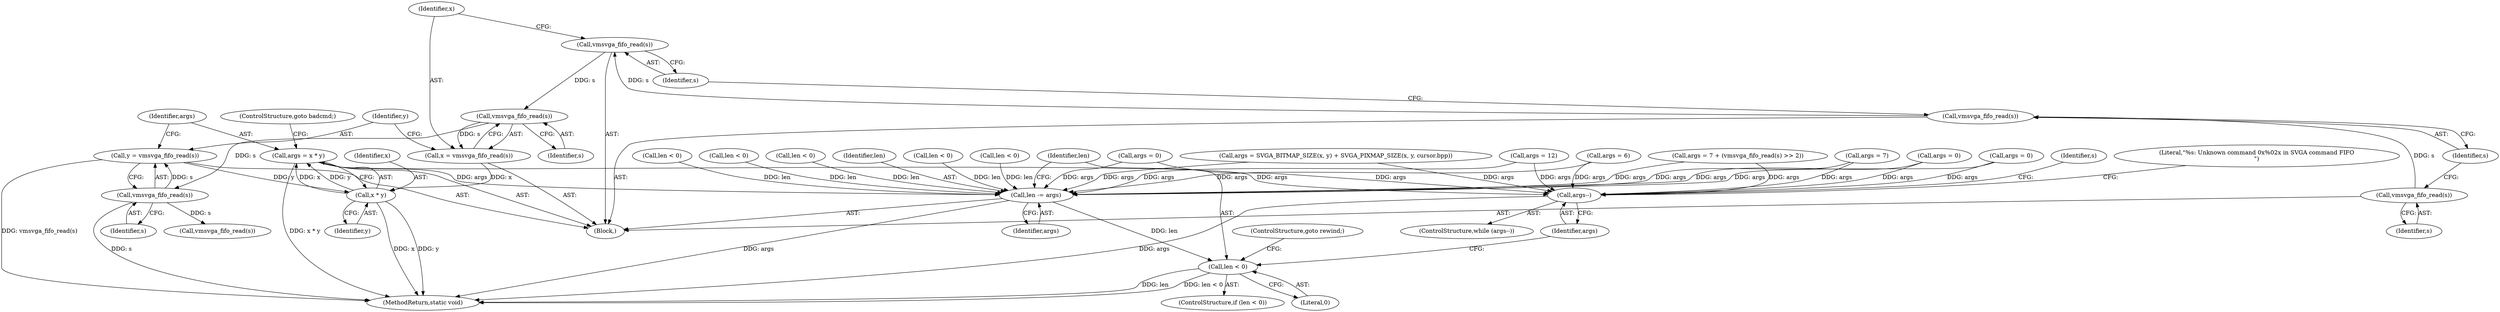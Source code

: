 digraph "0_qemu_167d97a3def77ee2dbf6e908b0ecbfe2103977db@integer" {
"1000457" [label="(Call,args = x * y)"];
"1000459" [label="(Call,x * y)"];
"1000449" [label="(Call,x = vmsvga_fifo_read(s))"];
"1000451" [label="(Call,vmsvga_fifo_read(s))"];
"1000447" [label="(Call,vmsvga_fifo_read(s))"];
"1000445" [label="(Call,vmsvga_fifo_read(s))"];
"1000443" [label="(Call,vmsvga_fifo_read(s))"];
"1000453" [label="(Call,y = vmsvga_fifo_read(s))"];
"1000455" [label="(Call,vmsvga_fifo_read(s))"];
"1000512" [label="(Call,len -= args)"];
"1000516" [label="(Call,len < 0)"];
"1000522" [label="(Call,args--)"];
"1000224" [label="(Call,args = 0)"];
"1000520" [label="(ControlStructure,goto rewind;)"];
"1000526" [label="(Identifier,s)"];
"1000452" [label="(Identifier,s)"];
"1000464" [label="(Call,args = 6)"];
"1000438" [label="(Call,len < 0)"];
"1000455" [label="(Call,vmsvga_fifo_read(s))"];
"1000275" [label="(Call,args = 0)"];
"1000443" [label="(Call,vmsvga_fifo_read(s))"];
"1000461" [label="(Identifier,y)"];
"1000523" [label="(Identifier,args)"];
"1000517" [label="(Identifier,len)"];
"1000454" [label="(Identifier,y)"];
"1000469" [label="(Call,args = 7)"];
"1000525" [label="(Call,vmsvga_fifo_read(s))"];
"1000458" [label="(Identifier,args)"];
"1000513" [label="(Identifier,len)"];
"1000514" [label="(Identifier,args)"];
"1000447" [label="(Call,vmsvga_fifo_read(s))"];
"1000521" [label="(ControlStructure,while (args--))"];
"1000508" [label="(Call,args = 0)"];
"1000453" [label="(Call,y = vmsvga_fifo_read(s))"];
"1000187" [label="(Call,len < 0)"];
"1000457" [label="(Call,args = x * y)"];
"1000487" [label="(Call,args = 7 + (vmsvga_fifo_read(s) >> 2))"];
"1000478" [label="(Call,len < 0)"];
"1000233" [label="(Call,len < 0)"];
"1000515" [label="(ControlStructure,if (len < 0))"];
"1000528" [label="(Literal,\"%s: Unknown command 0x%02x in SVGA command FIFO\n\")"];
"1000446" [label="(Identifier,s)"];
"1000522" [label="(Call,args--)"];
"1000284" [label="(Call,len < 0)"];
"1000516" [label="(Call,len < 0)"];
"1000518" [label="(Literal,0)"];
"1000331" [label="(Call,args = SVGA_BITMAP_SIZE(x, y) + SVGA_PIXMAP_SIZE(x, y, cursor.bpp))"];
"1000497" [label="(Call,args = 12)"];
"1000456" [label="(Identifier,s)"];
"1000450" [label="(Identifier,x)"];
"1000445" [label="(Call,vmsvga_fifo_read(s))"];
"1000448" [label="(Identifier,s)"];
"1000549" [label="(MethodReturn,static void)"];
"1000462" [label="(ControlStructure,goto badcmd;)"];
"1000451" [label="(Call,vmsvga_fifo_read(s))"];
"1000444" [label="(Identifier,s)"];
"1000449" [label="(Call,x = vmsvga_fifo_read(s))"];
"1000512" [label="(Call,len -= args)"];
"1000459" [label="(Call,x * y)"];
"1000460" [label="(Identifier,x)"];
"1000136" [label="(Block,)"];
"1000457" -> "1000136"  [label="AST: "];
"1000457" -> "1000459"  [label="CFG: "];
"1000458" -> "1000457"  [label="AST: "];
"1000459" -> "1000457"  [label="AST: "];
"1000462" -> "1000457"  [label="CFG: "];
"1000457" -> "1000549"  [label="DDG: x * y"];
"1000459" -> "1000457"  [label="DDG: x"];
"1000459" -> "1000457"  [label="DDG: y"];
"1000457" -> "1000512"  [label="DDG: args"];
"1000457" -> "1000522"  [label="DDG: args"];
"1000459" -> "1000461"  [label="CFG: "];
"1000460" -> "1000459"  [label="AST: "];
"1000461" -> "1000459"  [label="AST: "];
"1000459" -> "1000549"  [label="DDG: y"];
"1000459" -> "1000549"  [label="DDG: x"];
"1000449" -> "1000459"  [label="DDG: x"];
"1000453" -> "1000459"  [label="DDG: y"];
"1000449" -> "1000136"  [label="AST: "];
"1000449" -> "1000451"  [label="CFG: "];
"1000450" -> "1000449"  [label="AST: "];
"1000451" -> "1000449"  [label="AST: "];
"1000454" -> "1000449"  [label="CFG: "];
"1000451" -> "1000449"  [label="DDG: s"];
"1000451" -> "1000452"  [label="CFG: "];
"1000452" -> "1000451"  [label="AST: "];
"1000447" -> "1000451"  [label="DDG: s"];
"1000451" -> "1000455"  [label="DDG: s"];
"1000447" -> "1000136"  [label="AST: "];
"1000447" -> "1000448"  [label="CFG: "];
"1000448" -> "1000447"  [label="AST: "];
"1000450" -> "1000447"  [label="CFG: "];
"1000445" -> "1000447"  [label="DDG: s"];
"1000445" -> "1000136"  [label="AST: "];
"1000445" -> "1000446"  [label="CFG: "];
"1000446" -> "1000445"  [label="AST: "];
"1000448" -> "1000445"  [label="CFG: "];
"1000443" -> "1000445"  [label="DDG: s"];
"1000443" -> "1000136"  [label="AST: "];
"1000443" -> "1000444"  [label="CFG: "];
"1000444" -> "1000443"  [label="AST: "];
"1000446" -> "1000443"  [label="CFG: "];
"1000453" -> "1000136"  [label="AST: "];
"1000453" -> "1000455"  [label="CFG: "];
"1000454" -> "1000453"  [label="AST: "];
"1000455" -> "1000453"  [label="AST: "];
"1000458" -> "1000453"  [label="CFG: "];
"1000453" -> "1000549"  [label="DDG: vmsvga_fifo_read(s)"];
"1000455" -> "1000453"  [label="DDG: s"];
"1000455" -> "1000456"  [label="CFG: "];
"1000456" -> "1000455"  [label="AST: "];
"1000455" -> "1000549"  [label="DDG: s"];
"1000455" -> "1000525"  [label="DDG: s"];
"1000512" -> "1000136"  [label="AST: "];
"1000512" -> "1000514"  [label="CFG: "];
"1000513" -> "1000512"  [label="AST: "];
"1000514" -> "1000512"  [label="AST: "];
"1000517" -> "1000512"  [label="CFG: "];
"1000512" -> "1000549"  [label="DDG: args"];
"1000224" -> "1000512"  [label="DDG: args"];
"1000508" -> "1000512"  [label="DDG: args"];
"1000464" -> "1000512"  [label="DDG: args"];
"1000497" -> "1000512"  [label="DDG: args"];
"1000487" -> "1000512"  [label="DDG: args"];
"1000331" -> "1000512"  [label="DDG: args"];
"1000275" -> "1000512"  [label="DDG: args"];
"1000469" -> "1000512"  [label="DDG: args"];
"1000187" -> "1000512"  [label="DDG: len"];
"1000284" -> "1000512"  [label="DDG: len"];
"1000478" -> "1000512"  [label="DDG: len"];
"1000233" -> "1000512"  [label="DDG: len"];
"1000438" -> "1000512"  [label="DDG: len"];
"1000512" -> "1000516"  [label="DDG: len"];
"1000516" -> "1000515"  [label="AST: "];
"1000516" -> "1000518"  [label="CFG: "];
"1000517" -> "1000516"  [label="AST: "];
"1000518" -> "1000516"  [label="AST: "];
"1000520" -> "1000516"  [label="CFG: "];
"1000523" -> "1000516"  [label="CFG: "];
"1000516" -> "1000549"  [label="DDG: len < 0"];
"1000516" -> "1000549"  [label="DDG: len"];
"1000522" -> "1000521"  [label="AST: "];
"1000522" -> "1000523"  [label="CFG: "];
"1000523" -> "1000522"  [label="AST: "];
"1000526" -> "1000522"  [label="CFG: "];
"1000528" -> "1000522"  [label="CFG: "];
"1000522" -> "1000549"  [label="DDG: args"];
"1000224" -> "1000522"  [label="DDG: args"];
"1000508" -> "1000522"  [label="DDG: args"];
"1000464" -> "1000522"  [label="DDG: args"];
"1000497" -> "1000522"  [label="DDG: args"];
"1000487" -> "1000522"  [label="DDG: args"];
"1000331" -> "1000522"  [label="DDG: args"];
"1000275" -> "1000522"  [label="DDG: args"];
"1000469" -> "1000522"  [label="DDG: args"];
}

